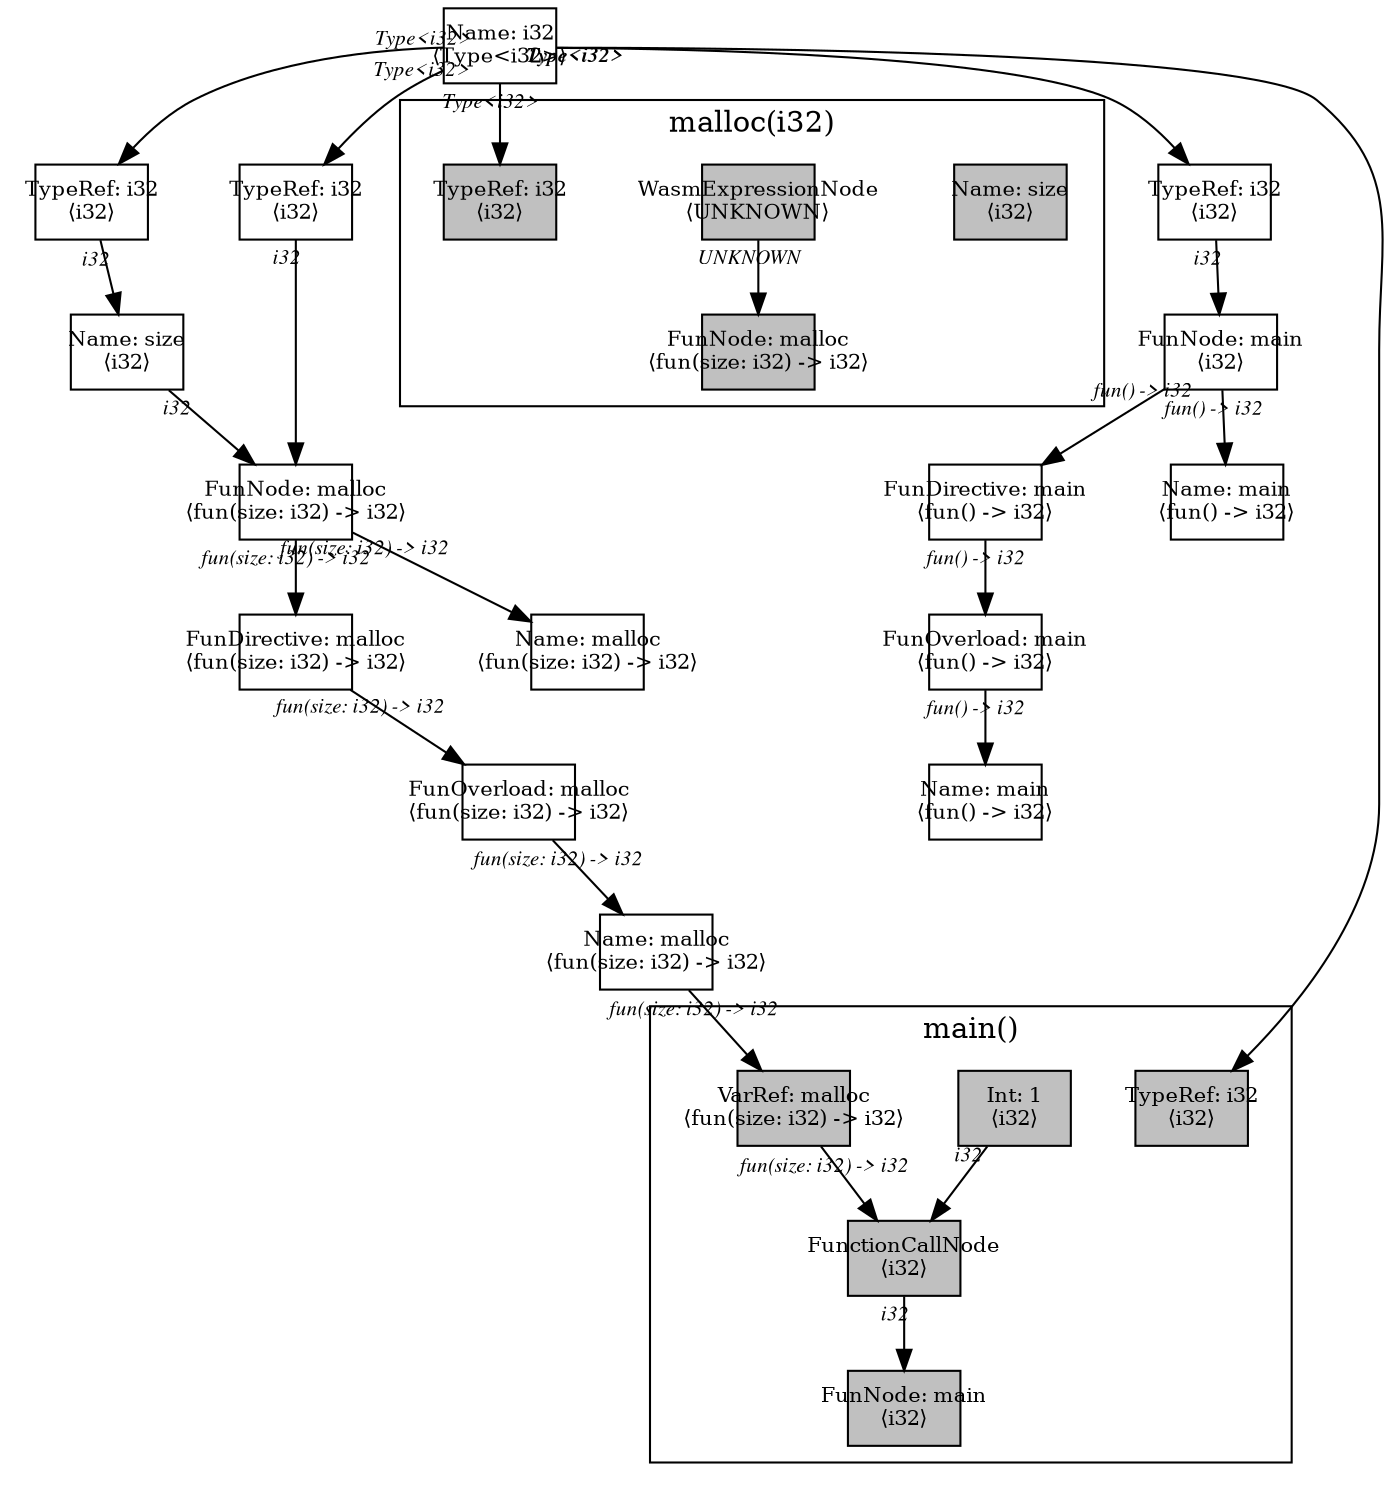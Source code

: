 digraph Document {
  node [shape=box,fixedsize=shape fontsize=10]
  1 [label="Name: i32\n⟨Type<i32>⟩", fillcolor=grey];
  2 [label="FunOverload: malloc\n⟨fun(size: i32) -> i32⟩", fillcolor=grey];
  3 [label="FunDirective: malloc\n⟨fun(size: i32) -> i32⟩", fillcolor=grey];
  4 [label="FunNode: malloc\n⟨fun(size: i32) -> i32⟩", fillcolor=grey];
  5 [label="TypeRef: i32\n⟨i32⟩", fillcolor=grey];
  6 [label="Name: size\n⟨i32⟩", fillcolor=grey];
  7 [label="TypeRef: i32\n⟨i32⟩", fillcolor=grey];
  8 [label="Name: malloc\n⟨fun(size: i32) -> i32⟩", fillcolor=grey];
  9 [label="Name: malloc\n⟨fun(size: i32) -> i32⟩", fillcolor=grey];
  10 [label="FunOverload: main\n⟨fun() -> i32⟩", fillcolor=grey];
  11 [label="FunDirective: main\n⟨fun() -> i32⟩", fillcolor=grey];
  12 [label="FunNode: main\n⟨i32⟩", fillcolor=grey];
  13 [label="TypeRef: i32\n⟨i32⟩", fillcolor=grey];
  14 [label="Name: main\n⟨fun() -> i32⟩", fillcolor=grey];
  15 [label="Name: main\n⟨fun() -> i32⟩", fillcolor=grey];
  subgraph cluster0 {
    node [style=filled, fillcolor=grey];
    16 [label="Name: size\n⟨i32⟩", fillcolor=grey];
    17 [label="WasmExpressionNode\n⟨UNKNOWN⟩", fillcolor=grey];
    18 [label="FunNode: malloc\n⟨fun(size: i32) -> i32⟩", fillcolor=grey];
    19 [label="TypeRef: i32\n⟨i32⟩", fillcolor=grey];
    17 -> 18[taillabel="UNKNOWN" labeldistance="1" fontname="times  italic" fontsize = 10 color="black" ];
  label = "malloc(i32)";
}
  subgraph cluster1 {
    node [style=filled, fillcolor=grey];
    20 [label="FunctionCallNode\n⟨i32⟩", fillcolor=grey];
    21 [label="VarRef: malloc\n⟨fun(size: i32) -> i32⟩", fillcolor=grey];
    22 [label="Int: 1\n⟨i32⟩", fillcolor=grey];
    23 [label="FunNode: main\n⟨i32⟩", fillcolor=grey];
    24 [label="TypeRef: i32\n⟨i32⟩", fillcolor=grey];
    20 -> 23[taillabel="i32" labeldistance="1" fontname="times  italic" fontsize = 10 color="black" ];
    21 -> 20[taillabel="fun(size: i32) -> i32" labeldistance="1" fontname="times  italic" fontsize = 10 color="black" ];
    22 -> 20[taillabel="i32" labeldistance="1" fontname="times  italic" fontsize = 10 color="black" ];
  label = "main()";
}
  1 -> 5[taillabel="Type<i32>" labeldistance="1" fontname="times  italic" fontsize = 10 color="black" ];
  1 -> 7[taillabel="Type<i32>" labeldistance="1" fontname="times  italic" fontsize = 10 color="black" ];
  1 -> 13[taillabel="Type<i32>" labeldistance="1" fontname="times  italic" fontsize = 10 color="black" ];
  1 -> 19[taillabel="Type<i32>" labeldistance="1" fontname="times  italic" fontsize = 10 color="black" ];
  1 -> 24[taillabel="Type<i32>" labeldistance="1" fontname="times  italic" fontsize = 10 color="black" ];
  2 -> 9[taillabel="fun(size: i32) -> i32" labeldistance="1" fontname="times  italic" fontsize = 10 color="black" ];
  3 -> 2[taillabel="fun(size: i32) -> i32" labeldistance="1" fontname="times  italic" fontsize = 10 color="black" ];
  4 -> 8[taillabel="fun(size: i32) -> i32" labeldistance="1" fontname="times  italic" fontsize = 10 color="black" ];
  4 -> 3[taillabel="fun(size: i32) -> i32" labeldistance="1" fontname="times  italic" fontsize = 10 color="black" ];
  5 -> 6[taillabel="i32" labeldistance="1" fontname="times  italic" fontsize = 10 color="black" ];
  6 -> 4[taillabel="i32" labeldistance="1" fontname="times  italic" fontsize = 10 color="black" ];
  7 -> 4[taillabel="i32" labeldistance="1" fontname="times  italic" fontsize = 10 color="black" ];
  9 -> 21[taillabel="fun(size: i32) -> i32" labeldistance="1" fontname="times  italic" fontsize = 10 color="black" ];
  10 -> 15[taillabel="fun() -> i32" labeldistance="1" fontname="times  italic" fontsize = 10 color="black" ];
  11 -> 10[taillabel="fun() -> i32" labeldistance="1" fontname="times  italic" fontsize = 10 color="black" ];
  12 -> 14[taillabel="fun() -> i32" labeldistance="1" fontname="times  italic" fontsize = 10 color="black" ];
  12 -> 11[taillabel="fun() -> i32" labeldistance="1" fontname="times  italic" fontsize = 10 color="black" ];
  13 -> 12[taillabel="i32" labeldistance="1" fontname="times  italic" fontsize = 10 color="black" ];
  label="";
}
